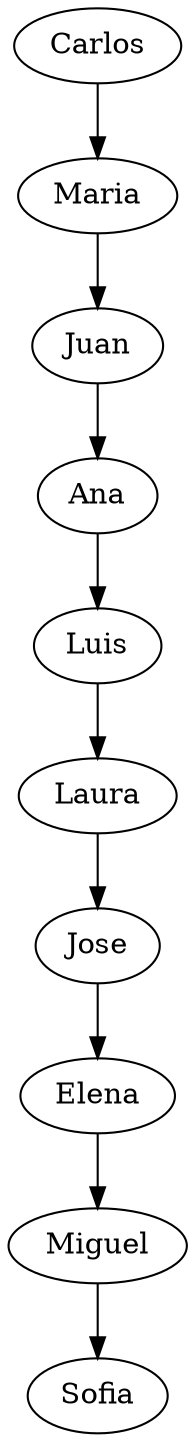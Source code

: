 digraph G {
Carlos [label="Carlos"];
Maria [label="Maria"];
Juan [label="Juan"];
Ana [label="Ana"];
Luis [label="Luis"];
Laura [label="Laura"];
Jose [label="Jose"];
Elena [label="Elena"];
Miguel [label="Miguel"];
Sofia [label="Sofia"];
Carlos -> Maria;
Maria -> Juan;
Juan -> Ana;
Ana -> Luis;
Luis -> Laura;
Laura -> Jose;
Jose -> Elena;
Elena -> Miguel;
Miguel -> Sofia;
}